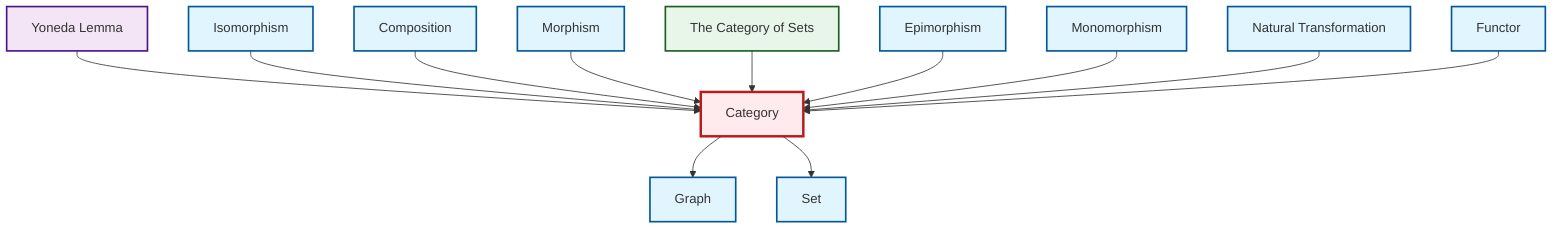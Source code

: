 graph TD
    classDef definition fill:#e1f5fe,stroke:#01579b,stroke-width:2px
    classDef theorem fill:#f3e5f5,stroke:#4a148c,stroke-width:2px
    classDef axiom fill:#fff3e0,stroke:#e65100,stroke-width:2px
    classDef example fill:#e8f5e9,stroke:#1b5e20,stroke-width:2px
    classDef current fill:#ffebee,stroke:#b71c1c,stroke-width:3px
    def-functor["Functor"]:::definition
    thm-yoneda["Yoneda Lemma"]:::theorem
    def-natural-transformation["Natural Transformation"]:::definition
    def-set["Set"]:::definition
    def-graph["Graph"]:::definition
    def-morphism["Morphism"]:::definition
    def-monomorphism["Monomorphism"]:::definition
    def-isomorphism["Isomorphism"]:::definition
    def-epimorphism["Epimorphism"]:::definition
    ex-set-category["The Category of Sets"]:::example
    def-category["Category"]:::definition
    def-composition["Composition"]:::definition
    def-category --> def-graph
    thm-yoneda --> def-category
    def-category --> def-set
    def-isomorphism --> def-category
    def-composition --> def-category
    def-morphism --> def-category
    ex-set-category --> def-category
    def-epimorphism --> def-category
    def-monomorphism --> def-category
    def-natural-transformation --> def-category
    def-functor --> def-category
    class def-category current
